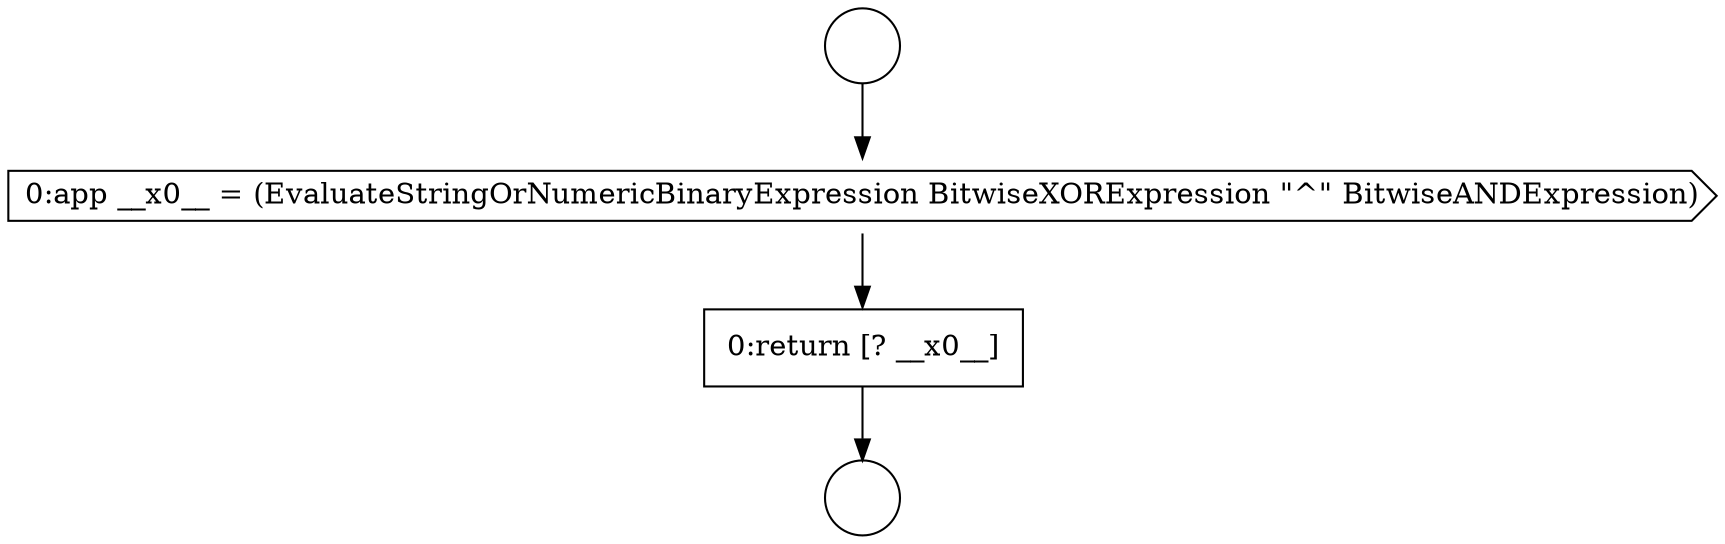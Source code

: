 digraph {
  node5421 [shape=circle label=" " color="black" fillcolor="white" style=filled]
  node5423 [shape=cds, label=<<font color="black">0:app __x0__ = (EvaluateStringOrNumericBinaryExpression BitwiseXORExpression &quot;^&quot; BitwiseANDExpression)</font>> color="black" fillcolor="white" style=filled]
  node5424 [shape=none, margin=0, label=<<font color="black">
    <table border="0" cellborder="1" cellspacing="0" cellpadding="10">
      <tr><td align="left">0:return [? __x0__]</td></tr>
    </table>
  </font>> color="black" fillcolor="white" style=filled]
  node5422 [shape=circle label=" " color="black" fillcolor="white" style=filled]
  node5421 -> node5423 [ color="black"]
  node5423 -> node5424 [ color="black"]
  node5424 -> node5422 [ color="black"]
}
